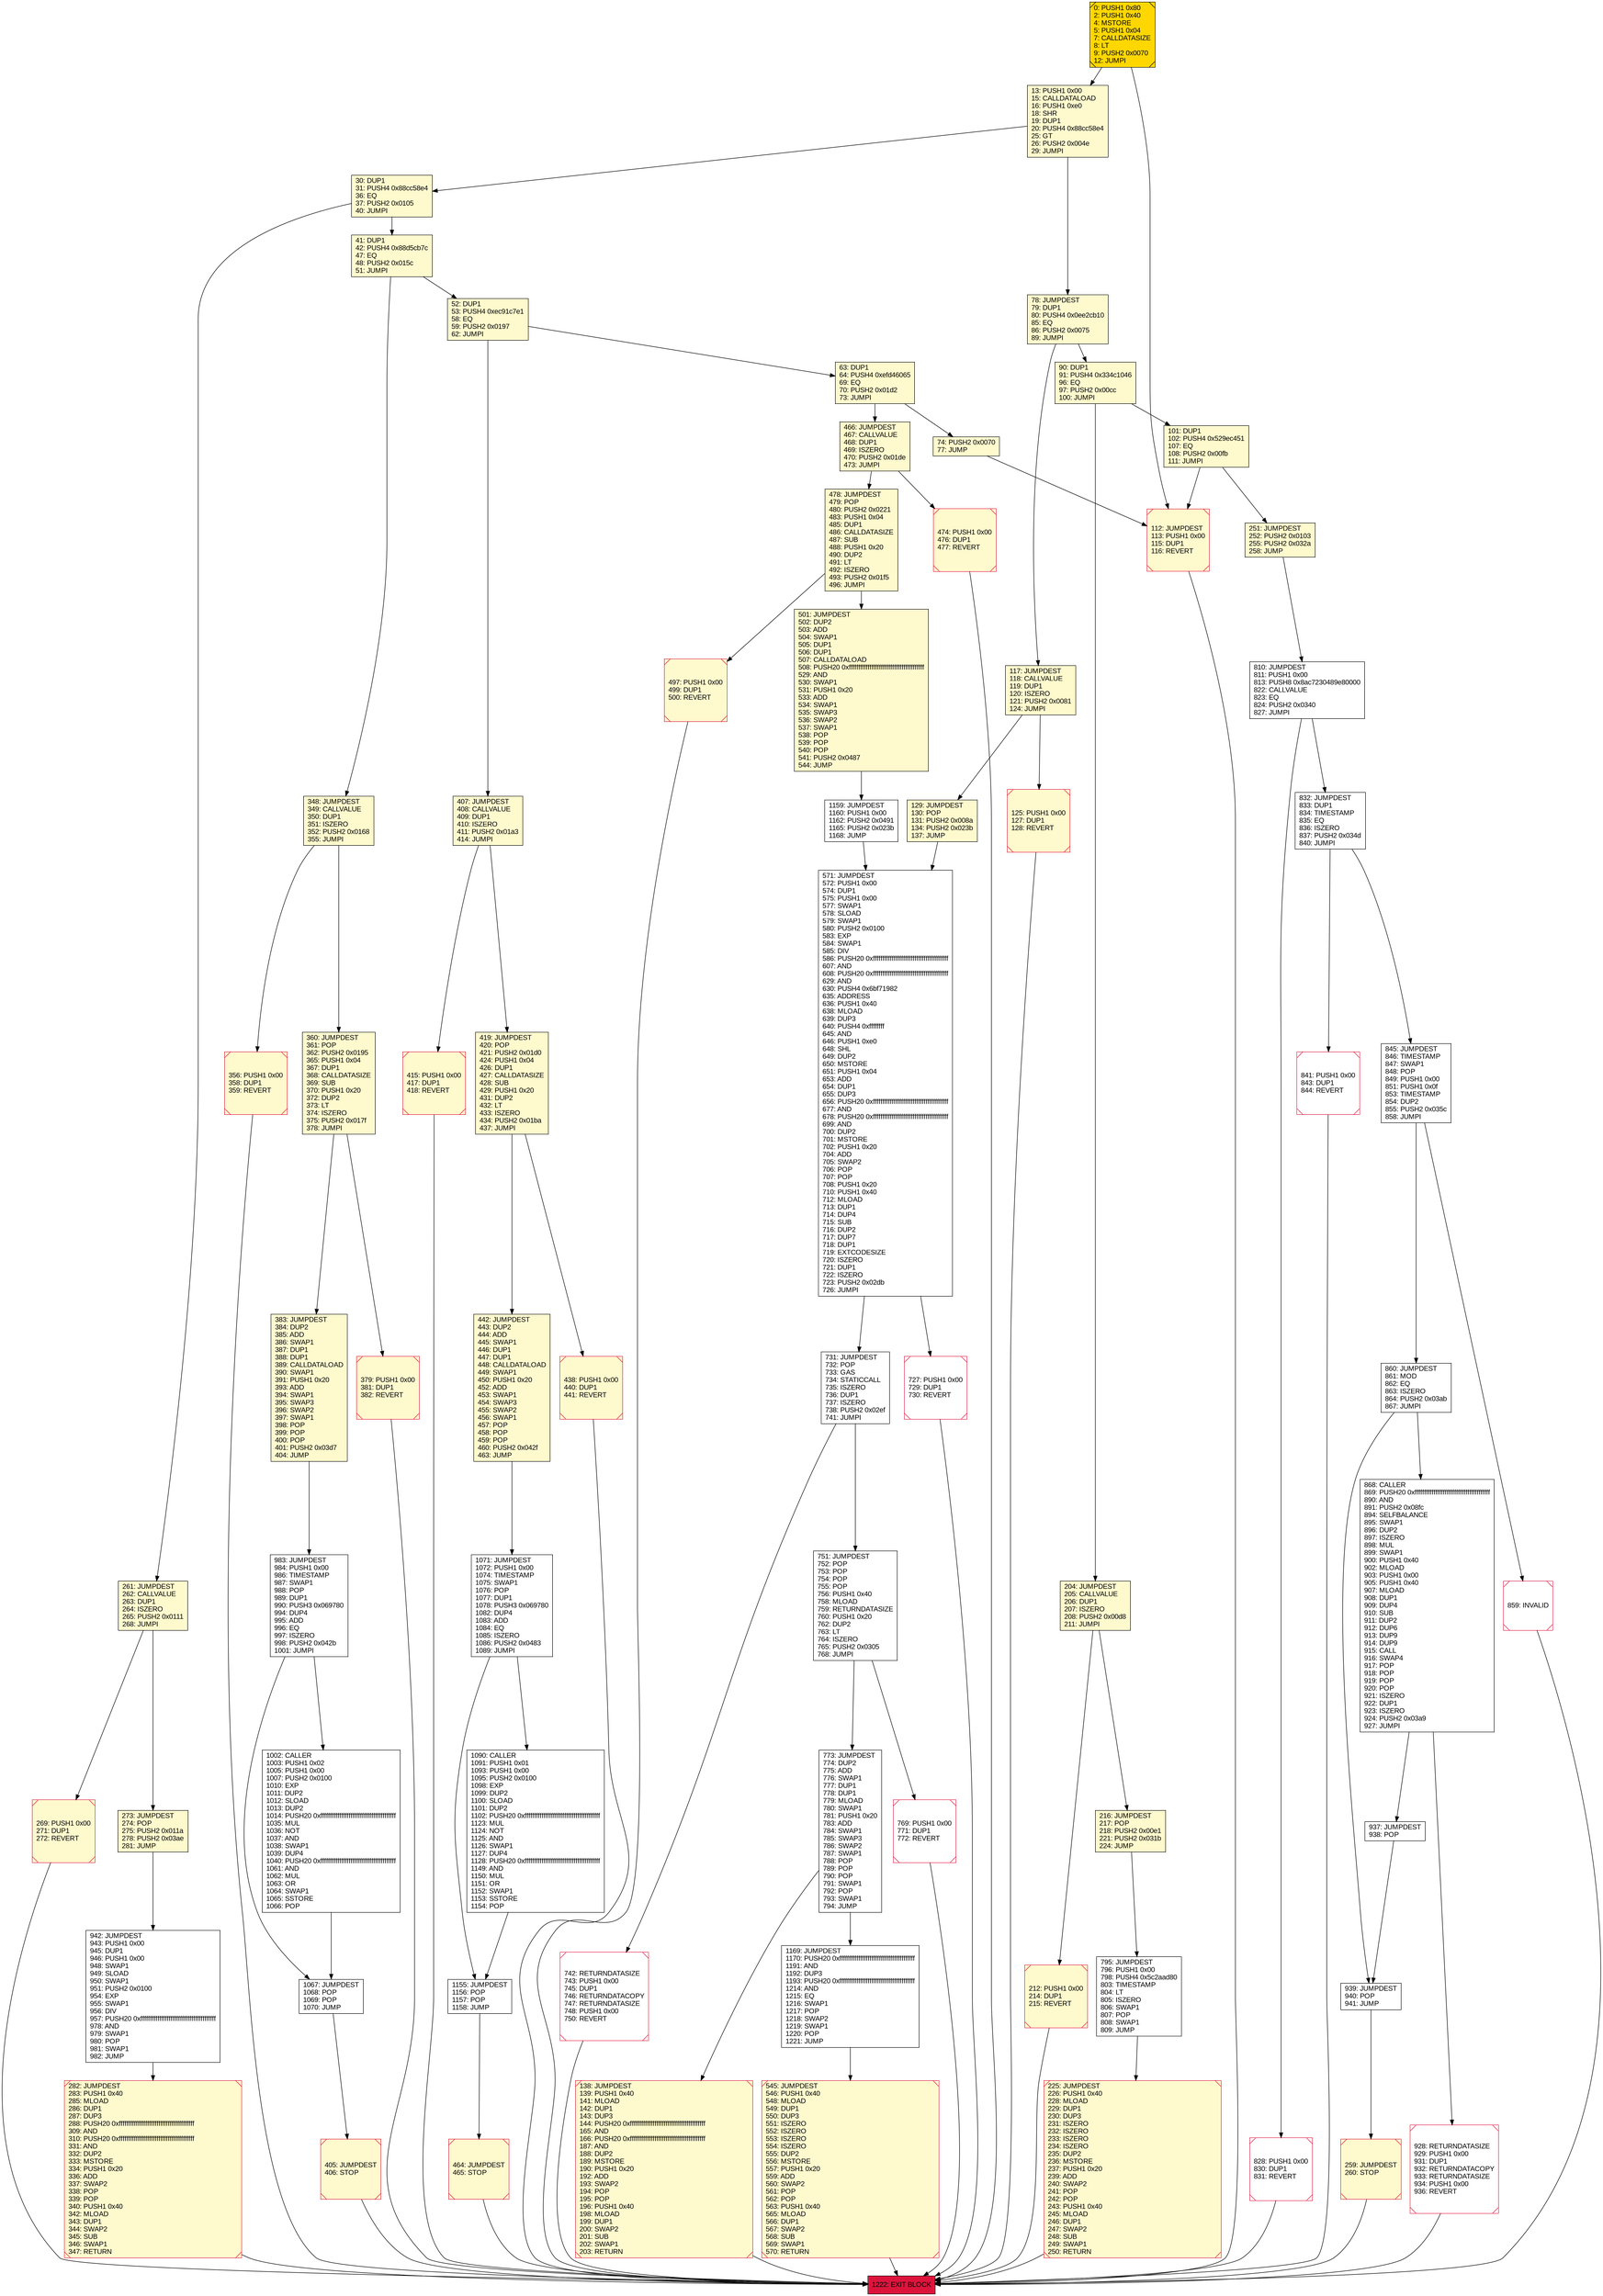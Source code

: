 digraph G {
bgcolor=transparent rankdir=UD;
node [shape=box style=filled color=black fillcolor=white fontname=arial fontcolor=black];
405 [label="405: JUMPDEST\l406: STOP\l" fillcolor=lemonchiffon shape=Msquare color=crimson ];
868 [label="868: CALLER\l869: PUSH20 0xffffffffffffffffffffffffffffffffffffffff\l890: AND\l891: PUSH2 0x08fc\l894: SELFBALANCE\l895: SWAP1\l896: DUP2\l897: ISZERO\l898: MUL\l899: SWAP1\l900: PUSH1 0x40\l902: MLOAD\l903: PUSH1 0x00\l905: PUSH1 0x40\l907: MLOAD\l908: DUP1\l909: DUP4\l910: SUB\l911: DUP2\l912: DUP6\l913: DUP9\l914: DUP9\l915: CALL\l916: SWAP4\l917: POP\l918: POP\l919: POP\l920: POP\l921: ISZERO\l922: DUP1\l923: ISZERO\l924: PUSH2 0x03a9\l927: JUMPI\l" ];
360 [label="360: JUMPDEST\l361: POP\l362: PUSH2 0x0195\l365: PUSH1 0x04\l367: DUP1\l368: CALLDATASIZE\l369: SUB\l370: PUSH1 0x20\l372: DUP2\l373: LT\l374: ISZERO\l375: PUSH2 0x017f\l378: JUMPI\l" fillcolor=lemonchiffon ];
129 [label="129: JUMPDEST\l130: POP\l131: PUSH2 0x008a\l134: PUSH2 0x023b\l137: JUMP\l" fillcolor=lemonchiffon ];
348 [label="348: JUMPDEST\l349: CALLVALUE\l350: DUP1\l351: ISZERO\l352: PUSH2 0x0168\l355: JUMPI\l" fillcolor=lemonchiffon ];
795 [label="795: JUMPDEST\l796: PUSH1 0x00\l798: PUSH4 0x5c2aad80\l803: TIMESTAMP\l804: LT\l805: ISZERO\l806: SWAP1\l807: POP\l808: SWAP1\l809: JUMP\l" ];
731 [label="731: JUMPDEST\l732: POP\l733: GAS\l734: STATICCALL\l735: ISZERO\l736: DUP1\l737: ISZERO\l738: PUSH2 0x02ef\l741: JUMPI\l" ];
939 [label="939: JUMPDEST\l940: POP\l941: JUMP\l" ];
259 [label="259: JUMPDEST\l260: STOP\l" fillcolor=lemonchiffon shape=Msquare color=crimson ];
438 [label="438: PUSH1 0x00\l440: DUP1\l441: REVERT\l" fillcolor=lemonchiffon shape=Msquare color=crimson ];
937 [label="937: JUMPDEST\l938: POP\l" ];
78 [label="78: JUMPDEST\l79: DUP1\l80: PUSH4 0x0ee2cb10\l85: EQ\l86: PUSH2 0x0075\l89: JUMPI\l" fillcolor=lemonchiffon ];
810 [label="810: JUMPDEST\l811: PUSH1 0x00\l813: PUSH8 0x8ac7230489e80000\l822: CALLVALUE\l823: EQ\l824: PUSH2 0x0340\l827: JUMPI\l" ];
30 [label="30: DUP1\l31: PUSH4 0x88cc58e4\l36: EQ\l37: PUSH2 0x0105\l40: JUMPI\l" fillcolor=lemonchiffon ];
545 [label="545: JUMPDEST\l546: PUSH1 0x40\l548: MLOAD\l549: DUP1\l550: DUP3\l551: ISZERO\l552: ISZERO\l553: ISZERO\l554: ISZERO\l555: DUP2\l556: MSTORE\l557: PUSH1 0x20\l559: ADD\l560: SWAP2\l561: POP\l562: POP\l563: PUSH1 0x40\l565: MLOAD\l566: DUP1\l567: SWAP2\l568: SUB\l569: SWAP1\l570: RETURN\l" fillcolor=lemonchiffon shape=Msquare color=crimson ];
751 [label="751: JUMPDEST\l752: POP\l753: POP\l754: POP\l755: POP\l756: PUSH1 0x40\l758: MLOAD\l759: RETURNDATASIZE\l760: PUSH1 0x20\l762: DUP2\l763: LT\l764: ISZERO\l765: PUSH2 0x0305\l768: JUMPI\l" ];
828 [label="828: PUSH1 0x00\l830: DUP1\l831: REVERT\l" shape=Msquare color=crimson ];
1002 [label="1002: CALLER\l1003: PUSH1 0x02\l1005: PUSH1 0x00\l1007: PUSH2 0x0100\l1010: EXP\l1011: DUP2\l1012: SLOAD\l1013: DUP2\l1014: PUSH20 0xffffffffffffffffffffffffffffffffffffffff\l1035: MUL\l1036: NOT\l1037: AND\l1038: SWAP1\l1039: DUP4\l1040: PUSH20 0xffffffffffffffffffffffffffffffffffffffff\l1061: AND\l1062: MUL\l1063: OR\l1064: SWAP1\l1065: SSTORE\l1066: POP\l" ];
90 [label="90: DUP1\l91: PUSH4 0x334c1046\l96: EQ\l97: PUSH2 0x00cc\l100: JUMPI\l" fillcolor=lemonchiffon ];
769 [label="769: PUSH1 0x00\l771: DUP1\l772: REVERT\l" shape=Msquare color=crimson ];
442 [label="442: JUMPDEST\l443: DUP2\l444: ADD\l445: SWAP1\l446: DUP1\l447: DUP1\l448: CALLDATALOAD\l449: SWAP1\l450: PUSH1 0x20\l452: ADD\l453: SWAP1\l454: SWAP3\l455: SWAP2\l456: SWAP1\l457: POP\l458: POP\l459: POP\l460: PUSH2 0x042f\l463: JUMP\l" fillcolor=lemonchiffon ];
832 [label="832: JUMPDEST\l833: DUP1\l834: TIMESTAMP\l835: EQ\l836: ISZERO\l837: PUSH2 0x034d\l840: JUMPI\l" ];
478 [label="478: JUMPDEST\l479: POP\l480: PUSH2 0x0221\l483: PUSH1 0x04\l485: DUP1\l486: CALLDATASIZE\l487: SUB\l488: PUSH1 0x20\l490: DUP2\l491: LT\l492: ISZERO\l493: PUSH2 0x01f5\l496: JUMPI\l" fillcolor=lemonchiffon ];
269 [label="269: PUSH1 0x00\l271: DUP1\l272: REVERT\l" fillcolor=lemonchiffon shape=Msquare color=crimson ];
571 [label="571: JUMPDEST\l572: PUSH1 0x00\l574: DUP1\l575: PUSH1 0x00\l577: SWAP1\l578: SLOAD\l579: SWAP1\l580: PUSH2 0x0100\l583: EXP\l584: SWAP1\l585: DIV\l586: PUSH20 0xffffffffffffffffffffffffffffffffffffffff\l607: AND\l608: PUSH20 0xffffffffffffffffffffffffffffffffffffffff\l629: AND\l630: PUSH4 0x6bf71982\l635: ADDRESS\l636: PUSH1 0x40\l638: MLOAD\l639: DUP3\l640: PUSH4 0xffffffff\l645: AND\l646: PUSH1 0xe0\l648: SHL\l649: DUP2\l650: MSTORE\l651: PUSH1 0x04\l653: ADD\l654: DUP1\l655: DUP3\l656: PUSH20 0xffffffffffffffffffffffffffffffffffffffff\l677: AND\l678: PUSH20 0xffffffffffffffffffffffffffffffffffffffff\l699: AND\l700: DUP2\l701: MSTORE\l702: PUSH1 0x20\l704: ADD\l705: SWAP2\l706: POP\l707: POP\l708: PUSH1 0x20\l710: PUSH1 0x40\l712: MLOAD\l713: DUP1\l714: DUP4\l715: SUB\l716: DUP2\l717: DUP7\l718: DUP1\l719: EXTCODESIZE\l720: ISZERO\l721: DUP1\l722: ISZERO\l723: PUSH2 0x02db\l726: JUMPI\l" ];
1159 [label="1159: JUMPDEST\l1160: PUSH1 0x00\l1162: PUSH2 0x0491\l1165: PUSH2 0x023b\l1168: JUMP\l" ];
216 [label="216: JUMPDEST\l217: POP\l218: PUSH2 0x00e1\l221: PUSH2 0x031b\l224: JUMP\l" fillcolor=lemonchiffon ];
117 [label="117: JUMPDEST\l118: CALLVALUE\l119: DUP1\l120: ISZERO\l121: PUSH2 0x0081\l124: JUMPI\l" fillcolor=lemonchiffon ];
942 [label="942: JUMPDEST\l943: PUSH1 0x00\l945: DUP1\l946: PUSH1 0x00\l948: SWAP1\l949: SLOAD\l950: SWAP1\l951: PUSH2 0x0100\l954: EXP\l955: SWAP1\l956: DIV\l957: PUSH20 0xffffffffffffffffffffffffffffffffffffffff\l978: AND\l979: SWAP1\l980: POP\l981: SWAP1\l982: JUMP\l" ];
928 [label="928: RETURNDATASIZE\l929: PUSH1 0x00\l931: DUP1\l932: RETURNDATACOPY\l933: RETURNDATASIZE\l934: PUSH1 0x00\l936: REVERT\l" shape=Msquare color=crimson ];
415 [label="415: PUSH1 0x00\l417: DUP1\l418: REVERT\l" fillcolor=lemonchiffon shape=Msquare color=crimson ];
0 [label="0: PUSH1 0x80\l2: PUSH1 0x40\l4: MSTORE\l5: PUSH1 0x04\l7: CALLDATASIZE\l8: LT\l9: PUSH2 0x0070\l12: JUMPI\l" fillcolor=lemonchiffon shape=Msquare fillcolor=gold ];
407 [label="407: JUMPDEST\l408: CALLVALUE\l409: DUP1\l410: ISZERO\l411: PUSH2 0x01a3\l414: JUMPI\l" fillcolor=lemonchiffon ];
1090 [label="1090: CALLER\l1091: PUSH1 0x01\l1093: PUSH1 0x00\l1095: PUSH2 0x0100\l1098: EXP\l1099: DUP2\l1100: SLOAD\l1101: DUP2\l1102: PUSH20 0xffffffffffffffffffffffffffffffffffffffff\l1123: MUL\l1124: NOT\l1125: AND\l1126: SWAP1\l1127: DUP4\l1128: PUSH20 0xffffffffffffffffffffffffffffffffffffffff\l1149: AND\l1150: MUL\l1151: OR\l1152: SWAP1\l1153: SSTORE\l1154: POP\l" ];
464 [label="464: JUMPDEST\l465: STOP\l" fillcolor=lemonchiffon shape=Msquare color=crimson ];
356 [label="356: PUSH1 0x00\l358: DUP1\l359: REVERT\l" fillcolor=lemonchiffon shape=Msquare color=crimson ];
1169 [label="1169: JUMPDEST\l1170: PUSH20 0xffffffffffffffffffffffffffffffffffffffff\l1191: AND\l1192: DUP3\l1193: PUSH20 0xffffffffffffffffffffffffffffffffffffffff\l1214: AND\l1215: EQ\l1216: SWAP1\l1217: POP\l1218: SWAP2\l1219: SWAP1\l1220: POP\l1221: JUMP\l" ];
1222 [label="1222: EXIT BLOCK\l" fillcolor=crimson ];
74 [label="74: PUSH2 0x0070\l77: JUMP\l" fillcolor=lemonchiffon ];
860 [label="860: JUMPDEST\l861: MOD\l862: EQ\l863: ISZERO\l864: PUSH2 0x03ab\l867: JUMPI\l" ];
1155 [label="1155: JUMPDEST\l1156: POP\l1157: POP\l1158: JUMP\l" ];
282 [label="282: JUMPDEST\l283: PUSH1 0x40\l285: MLOAD\l286: DUP1\l287: DUP3\l288: PUSH20 0xffffffffffffffffffffffffffffffffffffffff\l309: AND\l310: PUSH20 0xffffffffffffffffffffffffffffffffffffffff\l331: AND\l332: DUP2\l333: MSTORE\l334: PUSH1 0x20\l336: ADD\l337: SWAP2\l338: POP\l339: POP\l340: PUSH1 0x40\l342: MLOAD\l343: DUP1\l344: SWAP2\l345: SUB\l346: SWAP1\l347: RETURN\l" fillcolor=lemonchiffon shape=Msquare color=crimson ];
251 [label="251: JUMPDEST\l252: PUSH2 0x0103\l255: PUSH2 0x032a\l258: JUMP\l" fillcolor=lemonchiffon ];
273 [label="273: JUMPDEST\l274: POP\l275: PUSH2 0x011a\l278: PUSH2 0x03ae\l281: JUMP\l" fillcolor=lemonchiffon ];
497 [label="497: PUSH1 0x00\l499: DUP1\l500: REVERT\l" fillcolor=lemonchiffon shape=Msquare color=crimson ];
501 [label="501: JUMPDEST\l502: DUP2\l503: ADD\l504: SWAP1\l505: DUP1\l506: DUP1\l507: CALLDATALOAD\l508: PUSH20 0xffffffffffffffffffffffffffffffffffffffff\l529: AND\l530: SWAP1\l531: PUSH1 0x20\l533: ADD\l534: SWAP1\l535: SWAP3\l536: SWAP2\l537: SWAP1\l538: POP\l539: POP\l540: POP\l541: PUSH2 0x0487\l544: JUMP\l" fillcolor=lemonchiffon ];
13 [label="13: PUSH1 0x00\l15: CALLDATALOAD\l16: PUSH1 0xe0\l18: SHR\l19: DUP1\l20: PUSH4 0x88cc58e4\l25: GT\l26: PUSH2 0x004e\l29: JUMPI\l" fillcolor=lemonchiffon ];
63 [label="63: DUP1\l64: PUSH4 0xefd46065\l69: EQ\l70: PUSH2 0x01d2\l73: JUMPI\l" fillcolor=lemonchiffon ];
138 [label="138: JUMPDEST\l139: PUSH1 0x40\l141: MLOAD\l142: DUP1\l143: DUP3\l144: PUSH20 0xffffffffffffffffffffffffffffffffffffffff\l165: AND\l166: PUSH20 0xffffffffffffffffffffffffffffffffffffffff\l187: AND\l188: DUP2\l189: MSTORE\l190: PUSH1 0x20\l192: ADD\l193: SWAP2\l194: POP\l195: POP\l196: PUSH1 0x40\l198: MLOAD\l199: DUP1\l200: SWAP2\l201: SUB\l202: SWAP1\l203: RETURN\l" fillcolor=lemonchiffon shape=Msquare color=crimson ];
379 [label="379: PUSH1 0x00\l381: DUP1\l382: REVERT\l" fillcolor=lemonchiffon shape=Msquare color=crimson ];
125 [label="125: PUSH1 0x00\l127: DUP1\l128: REVERT\l" fillcolor=lemonchiffon shape=Msquare color=crimson ];
225 [label="225: JUMPDEST\l226: PUSH1 0x40\l228: MLOAD\l229: DUP1\l230: DUP3\l231: ISZERO\l232: ISZERO\l233: ISZERO\l234: ISZERO\l235: DUP2\l236: MSTORE\l237: PUSH1 0x20\l239: ADD\l240: SWAP2\l241: POP\l242: POP\l243: PUSH1 0x40\l245: MLOAD\l246: DUP1\l247: SWAP2\l248: SUB\l249: SWAP1\l250: RETURN\l" fillcolor=lemonchiffon shape=Msquare color=crimson ];
52 [label="52: DUP1\l53: PUSH4 0xec91c7e1\l58: EQ\l59: PUSH2 0x0197\l62: JUMPI\l" fillcolor=lemonchiffon ];
101 [label="101: DUP1\l102: PUSH4 0x529ec451\l107: EQ\l108: PUSH2 0x00fb\l111: JUMPI\l" fillcolor=lemonchiffon ];
1067 [label="1067: JUMPDEST\l1068: POP\l1069: POP\l1070: JUMP\l" ];
1071 [label="1071: JUMPDEST\l1072: PUSH1 0x00\l1074: TIMESTAMP\l1075: SWAP1\l1076: POP\l1077: DUP1\l1078: PUSH3 0x069780\l1082: DUP4\l1083: ADD\l1084: EQ\l1085: ISZERO\l1086: PUSH2 0x0483\l1089: JUMPI\l" ];
859 [label="859: INVALID\l" shape=Msquare color=crimson ];
419 [label="419: JUMPDEST\l420: POP\l421: PUSH2 0x01d0\l424: PUSH1 0x04\l426: DUP1\l427: CALLDATASIZE\l428: SUB\l429: PUSH1 0x20\l431: DUP2\l432: LT\l433: ISZERO\l434: PUSH2 0x01ba\l437: JUMPI\l" fillcolor=lemonchiffon ];
41 [label="41: DUP1\l42: PUSH4 0x88d5cb7c\l47: EQ\l48: PUSH2 0x015c\l51: JUMPI\l" fillcolor=lemonchiffon ];
841 [label="841: PUSH1 0x00\l843: DUP1\l844: REVERT\l" shape=Msquare color=crimson ];
983 [label="983: JUMPDEST\l984: PUSH1 0x00\l986: TIMESTAMP\l987: SWAP1\l988: POP\l989: DUP1\l990: PUSH3 0x069780\l994: DUP4\l995: ADD\l996: EQ\l997: ISZERO\l998: PUSH2 0x042b\l1001: JUMPI\l" ];
466 [label="466: JUMPDEST\l467: CALLVALUE\l468: DUP1\l469: ISZERO\l470: PUSH2 0x01de\l473: JUMPI\l" fillcolor=lemonchiffon ];
845 [label="845: JUMPDEST\l846: TIMESTAMP\l847: SWAP1\l848: POP\l849: PUSH1 0x00\l851: PUSH1 0x0f\l853: TIMESTAMP\l854: DUP2\l855: PUSH2 0x035c\l858: JUMPI\l" ];
112 [label="112: JUMPDEST\l113: PUSH1 0x00\l115: DUP1\l116: REVERT\l" fillcolor=lemonchiffon shape=Msquare color=crimson ];
261 [label="261: JUMPDEST\l262: CALLVALUE\l263: DUP1\l264: ISZERO\l265: PUSH2 0x0111\l268: JUMPI\l" fillcolor=lemonchiffon ];
212 [label="212: PUSH1 0x00\l214: DUP1\l215: REVERT\l" fillcolor=lemonchiffon shape=Msquare color=crimson ];
204 [label="204: JUMPDEST\l205: CALLVALUE\l206: DUP1\l207: ISZERO\l208: PUSH2 0x00d8\l211: JUMPI\l" fillcolor=lemonchiffon ];
727 [label="727: PUSH1 0x00\l729: DUP1\l730: REVERT\l" shape=Msquare color=crimson ];
383 [label="383: JUMPDEST\l384: DUP2\l385: ADD\l386: SWAP1\l387: DUP1\l388: DUP1\l389: CALLDATALOAD\l390: SWAP1\l391: PUSH1 0x20\l393: ADD\l394: SWAP1\l395: SWAP3\l396: SWAP2\l397: SWAP1\l398: POP\l399: POP\l400: POP\l401: PUSH2 0x03d7\l404: JUMP\l" fillcolor=lemonchiffon ];
474 [label="474: PUSH1 0x00\l476: DUP1\l477: REVERT\l" fillcolor=lemonchiffon shape=Msquare color=crimson ];
742 [label="742: RETURNDATASIZE\l743: PUSH1 0x00\l745: DUP1\l746: RETURNDATACOPY\l747: RETURNDATASIZE\l748: PUSH1 0x00\l750: REVERT\l" shape=Msquare color=crimson ];
773 [label="773: JUMPDEST\l774: DUP2\l775: ADD\l776: SWAP1\l777: DUP1\l778: DUP1\l779: MLOAD\l780: SWAP1\l781: PUSH1 0x20\l783: ADD\l784: SWAP1\l785: SWAP3\l786: SWAP2\l787: SWAP1\l788: POP\l789: POP\l790: POP\l791: SWAP1\l792: POP\l793: SWAP1\l794: JUMP\l" ];
356 -> 1222;
52 -> 63;
845 -> 859;
383 -> 983;
466 -> 474;
937 -> 939;
101 -> 112;
125 -> 1222;
225 -> 1222;
939 -> 259;
379 -> 1222;
52 -> 407;
63 -> 74;
138 -> 1222;
571 -> 731;
859 -> 1222;
773 -> 138;
261 -> 273;
407 -> 419;
845 -> 860;
1071 -> 1155;
101 -> 251;
841 -> 1222;
0 -> 112;
216 -> 795;
78 -> 90;
742 -> 1222;
90 -> 101;
204 -> 216;
442 -> 1071;
860 -> 939;
419 -> 442;
13 -> 30;
348 -> 356;
832 -> 841;
466 -> 478;
832 -> 845;
251 -> 810;
259 -> 1222;
795 -> 225;
1169 -> 545;
261 -> 269;
828 -> 1222;
1067 -> 405;
117 -> 125;
769 -> 1222;
30 -> 261;
269 -> 1222;
731 -> 742;
942 -> 282;
478 -> 497;
983 -> 1002;
928 -> 1222;
464 -> 1222;
204 -> 212;
810 -> 828;
348 -> 360;
983 -> 1067;
1090 -> 1155;
1155 -> 464;
282 -> 1222;
731 -> 751;
0 -> 13;
497 -> 1222;
868 -> 937;
1159 -> 571;
1071 -> 1090;
78 -> 117;
129 -> 571;
117 -> 129;
727 -> 1222;
112 -> 1222;
212 -> 1222;
41 -> 52;
773 -> 1169;
868 -> 928;
810 -> 832;
63 -> 466;
74 -> 112;
474 -> 1222;
751 -> 769;
405 -> 1222;
860 -> 868;
13 -> 78;
438 -> 1222;
90 -> 204;
571 -> 727;
545 -> 1222;
360 -> 379;
501 -> 1159;
751 -> 773;
41 -> 348;
273 -> 942;
419 -> 438;
30 -> 41;
478 -> 501;
415 -> 1222;
360 -> 383;
407 -> 415;
1002 -> 1067;
}